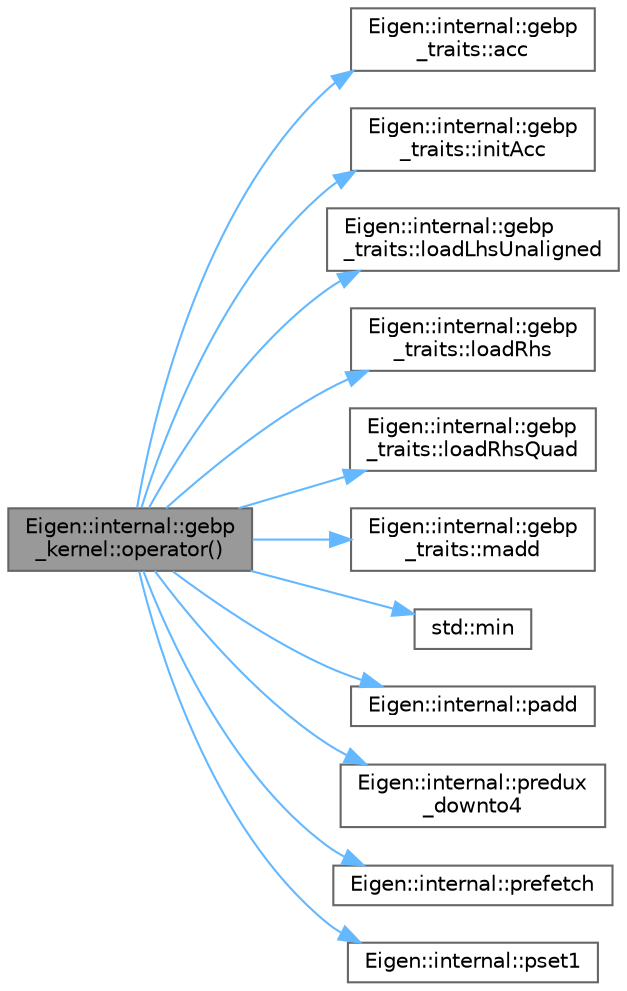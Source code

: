 digraph "Eigen::internal::gebp_kernel::operator()"
{
 // LATEX_PDF_SIZE
  bgcolor="transparent";
  edge [fontname=Helvetica,fontsize=10,labelfontname=Helvetica,labelfontsize=10];
  node [fontname=Helvetica,fontsize=10,shape=box,height=0.2,width=0.4];
  rankdir="LR";
  Node1 [id="Node000001",label="Eigen::internal::gebp\l_kernel::operator()",height=0.2,width=0.4,color="gray40", fillcolor="grey60", style="filled", fontcolor="black",tooltip=" "];
  Node1 -> Node2 [id="edge12_Node000001_Node000002",color="steelblue1",style="solid",tooltip=" "];
  Node2 [id="Node000002",label="Eigen::internal::gebp\l_traits::acc",height=0.2,width=0.4,color="grey40", fillcolor="white", style="filled",URL="$class_eigen_1_1internal_1_1gebp__traits.html#a52b30a1314c29a3396bbaa44add57646",tooltip=" "];
  Node1 -> Node3 [id="edge13_Node000001_Node000003",color="steelblue1",style="solid",tooltip=" "];
  Node3 [id="Node000003",label="Eigen::internal::gebp\l_traits::initAcc",height=0.2,width=0.4,color="grey40", fillcolor="white", style="filled",URL="$class_eigen_1_1internal_1_1gebp__traits.html#aa578620545719a8a4a1390c28852ae7b",tooltip=" "];
  Node1 -> Node4 [id="edge14_Node000001_Node000004",color="steelblue1",style="solid",tooltip=" "];
  Node4 [id="Node000004",label="Eigen::internal::gebp\l_traits::loadLhsUnaligned",height=0.2,width=0.4,color="grey40", fillcolor="white", style="filled",URL="$class_eigen_1_1internal_1_1gebp__traits.html#a7a8bf55c8af443448a3f95cd1afecfdf",tooltip=" "];
  Node1 -> Node5 [id="edge15_Node000001_Node000005",color="steelblue1",style="solid",tooltip=" "];
  Node5 [id="Node000005",label="Eigen::internal::gebp\l_traits::loadRhs",height=0.2,width=0.4,color="grey40", fillcolor="white", style="filled",URL="$class_eigen_1_1internal_1_1gebp__traits.html#aa9ae85d85eae99a248dae6b2350999db",tooltip=" "];
  Node1 -> Node6 [id="edge16_Node000001_Node000006",color="steelblue1",style="solid",tooltip=" "];
  Node6 [id="Node000006",label="Eigen::internal::gebp\l_traits::loadRhsQuad",height=0.2,width=0.4,color="grey40", fillcolor="white", style="filled",URL="$class_eigen_1_1internal_1_1gebp__traits.html#a24faddc403d5ca4609bc0c3ccef20549",tooltip=" "];
  Node1 -> Node7 [id="edge17_Node000001_Node000007",color="steelblue1",style="solid",tooltip=" "];
  Node7 [id="Node000007",label="Eigen::internal::gebp\l_traits::madd",height=0.2,width=0.4,color="grey40", fillcolor="white", style="filled",URL="$class_eigen_1_1internal_1_1gebp__traits.html#a34a49fe7eba0d98b4fb04e2303a17935",tooltip=" "];
  Node1 -> Node8 [id="edge18_Node000001_Node000008",color="steelblue1",style="solid",tooltip=" "];
  Node8 [id="Node000008",label="std::min",height=0.2,width=0.4,color="grey40", fillcolor="white", style="filled",URL="$namespacestd.html#ac7b9885417769949d76890454b6d072e",tooltip=" "];
  Node1 -> Node9 [id="edge19_Node000001_Node000009",color="steelblue1",style="solid",tooltip=" "];
  Node9 [id="Node000009",label="Eigen::internal::padd",height=0.2,width=0.4,color="grey40", fillcolor="white", style="filled",URL="$namespace_eigen_1_1internal.html#a0f50f3baa0dcc73cd1c0baa06e5c8c13",tooltip=" "];
  Node1 -> Node10 [id="edge20_Node000001_Node000010",color="steelblue1",style="solid",tooltip=" "];
  Node10 [id="Node000010",label="Eigen::internal::predux\l_downto4",height=0.2,width=0.4,color="grey40", fillcolor="white", style="filled",URL="$namespace_eigen_1_1internal.html#acd5bbc6661fdd65d2faeb9cdcd3c3a3a",tooltip=" "];
  Node1 -> Node11 [id="edge21_Node000001_Node000011",color="steelblue1",style="solid",tooltip=" "];
  Node11 [id="Node000011",label="Eigen::internal::prefetch",height=0.2,width=0.4,color="grey40", fillcolor="white", style="filled",URL="$namespace_eigen_1_1internal.html#a557119ca2ecbb5fc69ad064afe8bca3f",tooltip=" "];
  Node1 -> Node12 [id="edge22_Node000001_Node000012",color="steelblue1",style="solid",tooltip=" "];
  Node12 [id="Node000012",label="Eigen::internal::pset1",height=0.2,width=0.4,color="grey40", fillcolor="white", style="filled",URL="$namespace_eigen_1_1internal.html#afa6f9a9f3c905b28cc29841935e44fdb",tooltip=" "];
}
